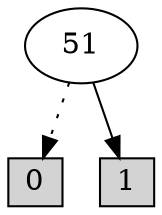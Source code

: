 digraph G {
0 [shape=box, label="0", style=filled, shape=box, height=0.3, width=0.3];
1 [shape=box, label="1", style=filled, shape=box, height=0.3, width=0.3];
104 [label="51"];
104 -> 0 [style=dotted];
104 -> 1 [style=filled];
}
